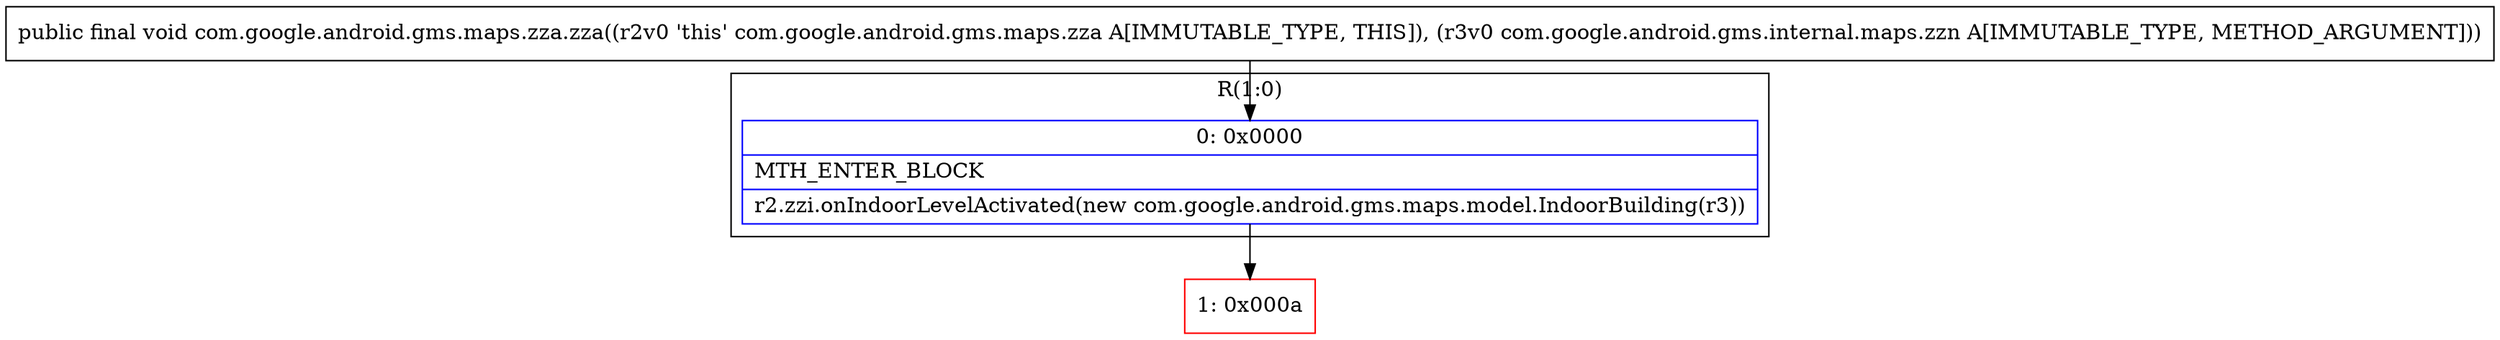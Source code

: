 digraph "CFG forcom.google.android.gms.maps.zza.zza(Lcom\/google\/android\/gms\/internal\/maps\/zzn;)V" {
subgraph cluster_Region_1848217104 {
label = "R(1:0)";
node [shape=record,color=blue];
Node_0 [shape=record,label="{0\:\ 0x0000|MTH_ENTER_BLOCK\l|r2.zzi.onIndoorLevelActivated(new com.google.android.gms.maps.model.IndoorBuilding(r3))\l}"];
}
Node_1 [shape=record,color=red,label="{1\:\ 0x000a}"];
MethodNode[shape=record,label="{public final void com.google.android.gms.maps.zza.zza((r2v0 'this' com.google.android.gms.maps.zza A[IMMUTABLE_TYPE, THIS]), (r3v0 com.google.android.gms.internal.maps.zzn A[IMMUTABLE_TYPE, METHOD_ARGUMENT])) }"];
MethodNode -> Node_0;
Node_0 -> Node_1;
}

